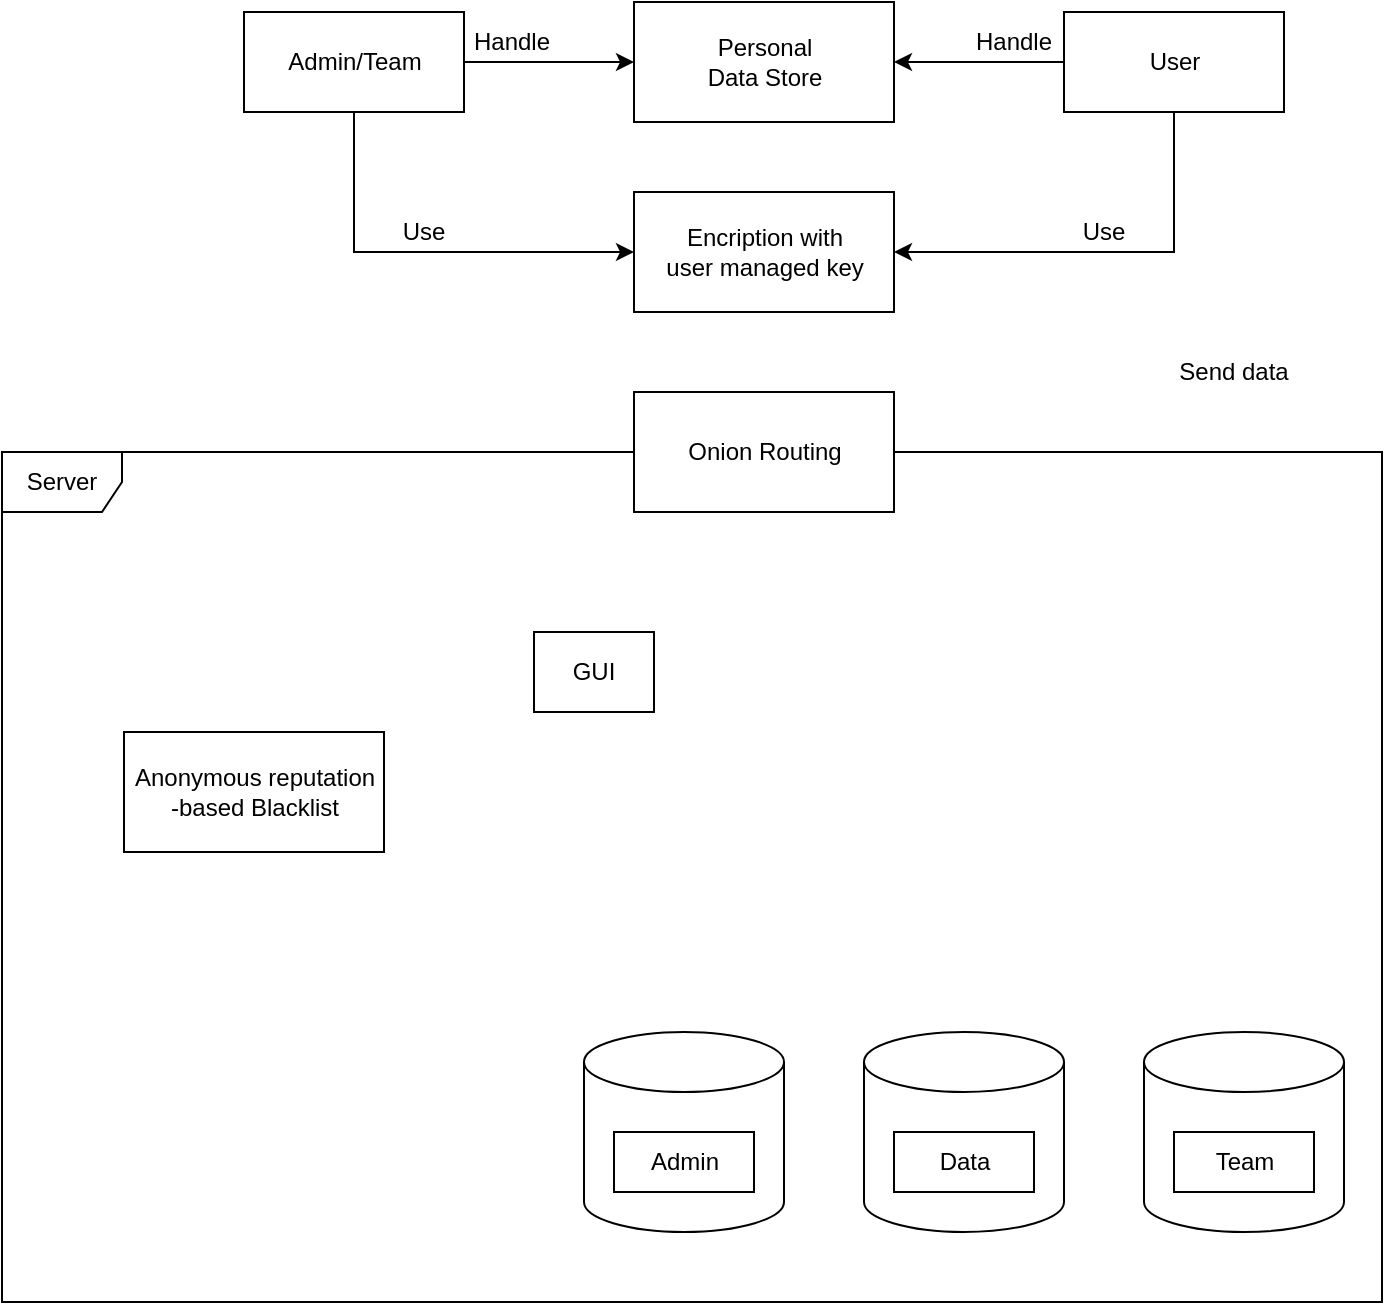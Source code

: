 <mxfile version="14.8.6" type="github">
  <diagram id="YS19dX1pj8gQ7npMbOew" name="Page-1">
    <mxGraphModel dx="920" dy="596" grid="1" gridSize="10" guides="1" tooltips="1" connect="1" arrows="1" fold="1" page="1" pageScale="1" pageWidth="850" pageHeight="1100" math="0" shadow="0">
      <root>
        <mxCell id="0" />
        <mxCell id="1" parent="0" />
        <mxCell id="9x1H_0t3VZo4HXwmnzUf-1" value="" style="shape=cylinder3;whiteSpace=wrap;html=1;boundedLbl=1;backgroundOutline=1;size=15;" vertex="1" parent="1">
          <mxGeometry x="360" y="620" width="100" height="100" as="geometry" />
        </mxCell>
        <mxCell id="9x1H_0t3VZo4HXwmnzUf-2" value="Server" style="shape=umlFrame;whiteSpace=wrap;html=1;" vertex="1" parent="1">
          <mxGeometry x="69" y="330" width="690" height="425" as="geometry" />
        </mxCell>
        <mxCell id="9x1H_0t3VZo4HXwmnzUf-3" value="Encription with&lt;br&gt;user managed key" style="html=1;" vertex="1" parent="1">
          <mxGeometry x="385" y="200" width="130" height="60" as="geometry" />
        </mxCell>
        <mxCell id="9x1H_0t3VZo4HXwmnzUf-4" style="edgeStyle=orthogonalEdgeStyle;rounded=0;orthogonalLoop=1;jettySize=auto;html=1;exitX=0.5;exitY=1;exitDx=0;exitDy=0;entryX=0;entryY=0.5;entryDx=0;entryDy=0;" edge="1" parent="1" source="9x1H_0t3VZo4HXwmnzUf-6" target="9x1H_0t3VZo4HXwmnzUf-3">
          <mxGeometry relative="1" as="geometry" />
        </mxCell>
        <mxCell id="9x1H_0t3VZo4HXwmnzUf-5" style="edgeStyle=orthogonalEdgeStyle;rounded=0;orthogonalLoop=1;jettySize=auto;html=1;exitX=1;exitY=0.5;exitDx=0;exitDy=0;" edge="1" parent="1" source="9x1H_0t3VZo4HXwmnzUf-6" target="9x1H_0t3VZo4HXwmnzUf-13">
          <mxGeometry relative="1" as="geometry" />
        </mxCell>
        <mxCell id="9x1H_0t3VZo4HXwmnzUf-6" value="Admin/Team" style="html=1;" vertex="1" parent="1">
          <mxGeometry x="190" y="110" width="110" height="50" as="geometry" />
        </mxCell>
        <mxCell id="9x1H_0t3VZo4HXwmnzUf-7" value="Onion Routing" style="html=1;" vertex="1" parent="1">
          <mxGeometry x="385" y="300" width="130" height="60" as="geometry" />
        </mxCell>
        <mxCell id="9x1H_0t3VZo4HXwmnzUf-8" value="" style="shape=cylinder3;whiteSpace=wrap;html=1;boundedLbl=1;backgroundOutline=1;size=15;" vertex="1" parent="1">
          <mxGeometry x="640" y="620" width="100" height="100" as="geometry" />
        </mxCell>
        <mxCell id="9x1H_0t3VZo4HXwmnzUf-9" value="Admin" style="html=1;" vertex="1" parent="1">
          <mxGeometry x="375" y="670" width="70" height="30" as="geometry" />
        </mxCell>
        <mxCell id="9x1H_0t3VZo4HXwmnzUf-10" value="" style="shape=cylinder3;whiteSpace=wrap;html=1;boundedLbl=1;backgroundOutline=1;size=15;" vertex="1" parent="1">
          <mxGeometry x="500" y="620" width="100" height="100" as="geometry" />
        </mxCell>
        <mxCell id="9x1H_0t3VZo4HXwmnzUf-11" value="Data" style="html=1;" vertex="1" parent="1">
          <mxGeometry x="515" y="670" width="70" height="30" as="geometry" />
        </mxCell>
        <mxCell id="9x1H_0t3VZo4HXwmnzUf-12" value="Team" style="html=1;" vertex="1" parent="1">
          <mxGeometry x="655" y="670" width="70" height="30" as="geometry" />
        </mxCell>
        <mxCell id="9x1H_0t3VZo4HXwmnzUf-13" value="Personal&lt;br&gt;Data Store" style="html=1;" vertex="1" parent="1">
          <mxGeometry x="385" y="105" width="130" height="60" as="geometry" />
        </mxCell>
        <mxCell id="9x1H_0t3VZo4HXwmnzUf-14" value="Use" style="text;html=1;strokeColor=none;fillColor=none;align=center;verticalAlign=middle;whiteSpace=wrap;rounded=0;" vertex="1" parent="1">
          <mxGeometry x="260" y="210" width="40" height="20" as="geometry" />
        </mxCell>
        <mxCell id="9x1H_0t3VZo4HXwmnzUf-15" value="Handle" style="text;html=1;strokeColor=none;fillColor=none;align=center;verticalAlign=middle;whiteSpace=wrap;rounded=0;" vertex="1" parent="1">
          <mxGeometry x="555" y="115" width="40" height="20" as="geometry" />
        </mxCell>
        <mxCell id="9x1H_0t3VZo4HXwmnzUf-16" value="Send data" style="text;html=1;strokeColor=none;fillColor=none;align=center;verticalAlign=middle;whiteSpace=wrap;rounded=0;" vertex="1" parent="1">
          <mxGeometry x="645" y="280" width="80" height="20" as="geometry" />
        </mxCell>
        <mxCell id="9x1H_0t3VZo4HXwmnzUf-17" value="Anonymous reputation&lt;br&gt;-based Blacklist" style="html=1;" vertex="1" parent="1">
          <mxGeometry x="130" y="470" width="130" height="60" as="geometry" />
        </mxCell>
        <mxCell id="9x1H_0t3VZo4HXwmnzUf-18" style="edgeStyle=orthogonalEdgeStyle;rounded=0;orthogonalLoop=1;jettySize=auto;html=1;exitX=0.5;exitY=1;exitDx=0;exitDy=0;entryX=1;entryY=0.5;entryDx=0;entryDy=0;" edge="1" parent="1" source="9x1H_0t3VZo4HXwmnzUf-20" target="9x1H_0t3VZo4HXwmnzUf-3">
          <mxGeometry relative="1" as="geometry" />
        </mxCell>
        <mxCell id="9x1H_0t3VZo4HXwmnzUf-19" style="edgeStyle=orthogonalEdgeStyle;rounded=0;orthogonalLoop=1;jettySize=auto;html=1;exitX=0;exitY=0.5;exitDx=0;exitDy=0;entryX=1;entryY=0.5;entryDx=0;entryDy=0;" edge="1" parent="1" source="9x1H_0t3VZo4HXwmnzUf-20" target="9x1H_0t3VZo4HXwmnzUf-13">
          <mxGeometry relative="1" as="geometry" />
        </mxCell>
        <mxCell id="9x1H_0t3VZo4HXwmnzUf-20" value="User" style="html=1;" vertex="1" parent="1">
          <mxGeometry x="600" y="110" width="110" height="50" as="geometry" />
        </mxCell>
        <mxCell id="9x1H_0t3VZo4HXwmnzUf-21" value="GUI" style="rounded=0;whiteSpace=wrap;html=1;" vertex="1" parent="1">
          <mxGeometry x="335" y="420" width="60" height="40" as="geometry" />
        </mxCell>
        <mxCell id="9x1H_0t3VZo4HXwmnzUf-22" value="Handle" style="text;html=1;strokeColor=none;fillColor=none;align=center;verticalAlign=middle;whiteSpace=wrap;rounded=0;" vertex="1" parent="1">
          <mxGeometry x="304" y="115" width="40" height="20" as="geometry" />
        </mxCell>
        <mxCell id="9x1H_0t3VZo4HXwmnzUf-23" value="Use" style="text;html=1;strokeColor=none;fillColor=none;align=center;verticalAlign=middle;whiteSpace=wrap;rounded=0;" vertex="1" parent="1">
          <mxGeometry x="600" y="210" width="40" height="20" as="geometry" />
        </mxCell>
      </root>
    </mxGraphModel>
  </diagram>
</mxfile>
